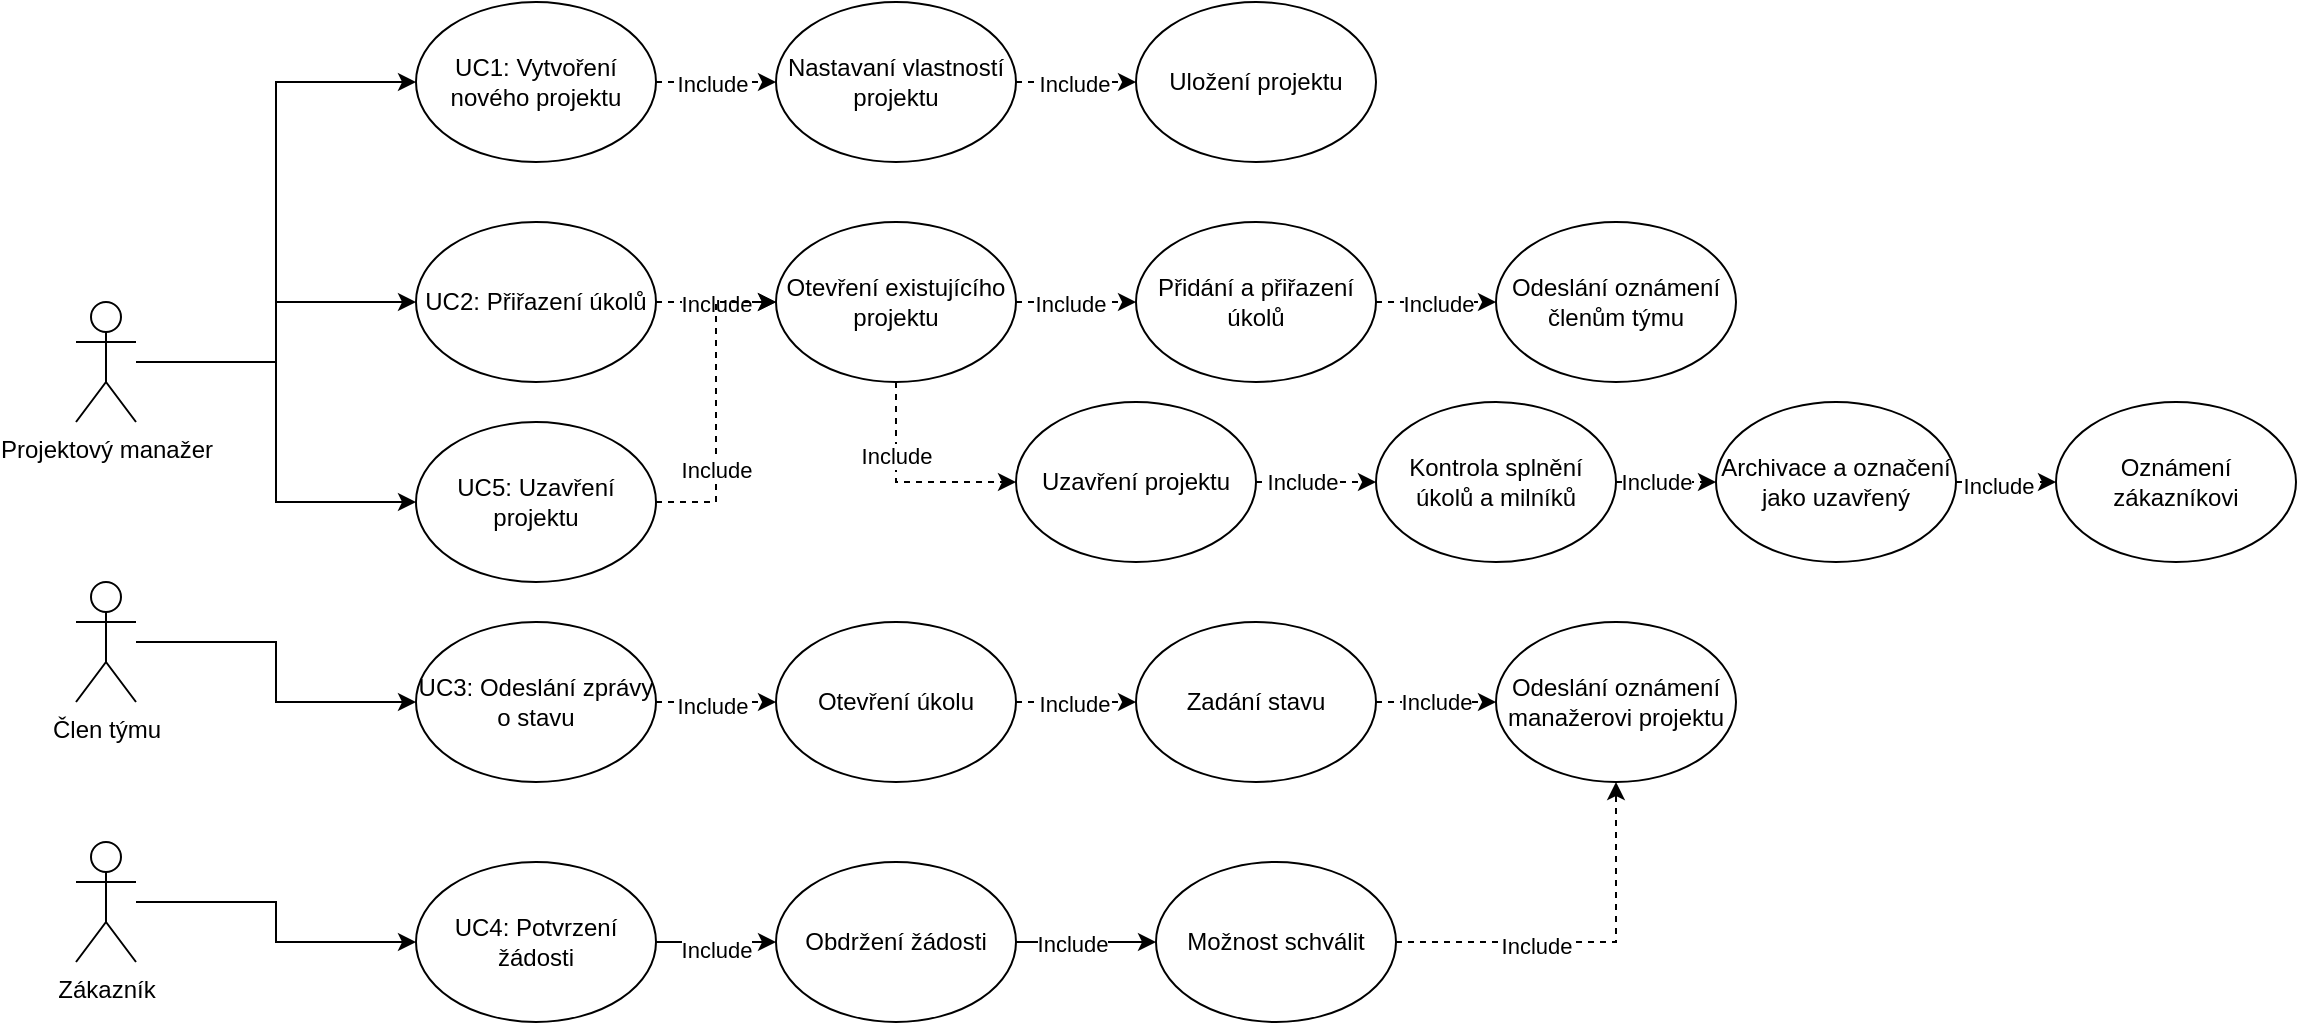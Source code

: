 <mxfile version="24.7.17">
  <diagram name="Page-1" id="RvF_TQpPZR5VwaJMXYvL">
    <mxGraphModel dx="1434" dy="835" grid="1" gridSize="10" guides="1" tooltips="1" connect="1" arrows="1" fold="1" page="1" pageScale="1" pageWidth="850" pageHeight="1100" math="0" shadow="0">
      <root>
        <mxCell id="0" />
        <mxCell id="1" parent="0" />
        <mxCell id="yMDdkKn0sFu2-vRZVdgD-11" style="edgeStyle=orthogonalEdgeStyle;rounded=0;orthogonalLoop=1;jettySize=auto;html=1;entryX=0;entryY=0.5;entryDx=0;entryDy=0;" edge="1" parent="1" source="yMDdkKn0sFu2-vRZVdgD-1" target="yMDdkKn0sFu2-vRZVdgD-4">
          <mxGeometry relative="1" as="geometry" />
        </mxCell>
        <mxCell id="yMDdkKn0sFu2-vRZVdgD-24" style="edgeStyle=orthogonalEdgeStyle;rounded=0;orthogonalLoop=1;jettySize=auto;html=1;entryX=0;entryY=0.5;entryDx=0;entryDy=0;" edge="1" parent="1" source="yMDdkKn0sFu2-vRZVdgD-1" target="yMDdkKn0sFu2-vRZVdgD-12">
          <mxGeometry relative="1" as="geometry" />
        </mxCell>
        <mxCell id="yMDdkKn0sFu2-vRZVdgD-47" style="edgeStyle=orthogonalEdgeStyle;rounded=0;orthogonalLoop=1;jettySize=auto;html=1;entryX=0;entryY=0.5;entryDx=0;entryDy=0;" edge="1" parent="1" source="yMDdkKn0sFu2-vRZVdgD-1" target="yMDdkKn0sFu2-vRZVdgD-46">
          <mxGeometry relative="1" as="geometry" />
        </mxCell>
        <mxCell id="yMDdkKn0sFu2-vRZVdgD-1" value="Projektový manažer" style="shape=umlActor;verticalLabelPosition=bottom;verticalAlign=top;html=1;outlineConnect=0;" vertex="1" parent="1">
          <mxGeometry x="160" y="150" width="30" height="60" as="geometry" />
        </mxCell>
        <mxCell id="yMDdkKn0sFu2-vRZVdgD-26" style="edgeStyle=orthogonalEdgeStyle;rounded=0;orthogonalLoop=1;jettySize=auto;html=1;entryX=0;entryY=0.5;entryDx=0;entryDy=0;" edge="1" parent="1" source="yMDdkKn0sFu2-vRZVdgD-2" target="yMDdkKn0sFu2-vRZVdgD-25">
          <mxGeometry relative="1" as="geometry" />
        </mxCell>
        <mxCell id="yMDdkKn0sFu2-vRZVdgD-2" value="Člen týmu" style="shape=umlActor;verticalLabelPosition=bottom;verticalAlign=top;html=1;outlineConnect=0;" vertex="1" parent="1">
          <mxGeometry x="160" y="290" width="30" height="60" as="geometry" />
        </mxCell>
        <mxCell id="yMDdkKn0sFu2-vRZVdgD-37" style="edgeStyle=orthogonalEdgeStyle;rounded=0;orthogonalLoop=1;jettySize=auto;html=1;" edge="1" parent="1" source="yMDdkKn0sFu2-vRZVdgD-3" target="yMDdkKn0sFu2-vRZVdgD-36">
          <mxGeometry relative="1" as="geometry" />
        </mxCell>
        <mxCell id="yMDdkKn0sFu2-vRZVdgD-3" value="Zákazník" style="shape=umlActor;verticalLabelPosition=bottom;verticalAlign=top;html=1;outlineConnect=0;" vertex="1" parent="1">
          <mxGeometry x="160" y="420" width="30" height="60" as="geometry" />
        </mxCell>
        <mxCell id="yMDdkKn0sFu2-vRZVdgD-7" style="edgeStyle=orthogonalEdgeStyle;rounded=0;orthogonalLoop=1;jettySize=auto;html=1;entryX=0;entryY=0.5;entryDx=0;entryDy=0;dashed=1;" edge="1" parent="1" source="yMDdkKn0sFu2-vRZVdgD-4" target="yMDdkKn0sFu2-vRZVdgD-5">
          <mxGeometry relative="1" as="geometry" />
        </mxCell>
        <mxCell id="yMDdkKn0sFu2-vRZVdgD-9" value="Include" style="edgeLabel;html=1;align=center;verticalAlign=middle;resizable=0;points=[];" vertex="1" connectable="0" parent="yMDdkKn0sFu2-vRZVdgD-7">
          <mxGeometry x="-0.067" y="-1" relative="1" as="geometry">
            <mxPoint as="offset" />
          </mxGeometry>
        </mxCell>
        <mxCell id="yMDdkKn0sFu2-vRZVdgD-4" value="UC1: Vytvoření nového projektu" style="ellipse;whiteSpace=wrap;html=1;" vertex="1" parent="1">
          <mxGeometry x="330" width="120" height="80" as="geometry" />
        </mxCell>
        <mxCell id="yMDdkKn0sFu2-vRZVdgD-8" style="edgeStyle=orthogonalEdgeStyle;rounded=0;orthogonalLoop=1;jettySize=auto;html=1;entryX=0;entryY=0.5;entryDx=0;entryDy=0;dashed=1;" edge="1" parent="1" source="yMDdkKn0sFu2-vRZVdgD-5" target="yMDdkKn0sFu2-vRZVdgD-6">
          <mxGeometry relative="1" as="geometry" />
        </mxCell>
        <mxCell id="yMDdkKn0sFu2-vRZVdgD-10" value="Include" style="edgeLabel;html=1;align=center;verticalAlign=middle;resizable=0;points=[];" vertex="1" connectable="0" parent="yMDdkKn0sFu2-vRZVdgD-8">
          <mxGeometry x="-0.033" y="-1" relative="1" as="geometry">
            <mxPoint as="offset" />
          </mxGeometry>
        </mxCell>
        <mxCell id="yMDdkKn0sFu2-vRZVdgD-5" value="Nastavaní vlastností projektu" style="ellipse;whiteSpace=wrap;html=1;" vertex="1" parent="1">
          <mxGeometry x="510" width="120" height="80" as="geometry" />
        </mxCell>
        <mxCell id="yMDdkKn0sFu2-vRZVdgD-6" value="Uložení projektu" style="ellipse;whiteSpace=wrap;html=1;" vertex="1" parent="1">
          <mxGeometry x="690" width="120" height="80" as="geometry" />
        </mxCell>
        <mxCell id="yMDdkKn0sFu2-vRZVdgD-17" style="edgeStyle=orthogonalEdgeStyle;rounded=0;orthogonalLoop=1;jettySize=auto;html=1;entryX=0;entryY=0.5;entryDx=0;entryDy=0;dashed=1;" edge="1" parent="1" source="yMDdkKn0sFu2-vRZVdgD-12" target="yMDdkKn0sFu2-vRZVdgD-14">
          <mxGeometry relative="1" as="geometry" />
        </mxCell>
        <mxCell id="yMDdkKn0sFu2-vRZVdgD-20" value="Include" style="edgeLabel;html=1;align=center;verticalAlign=middle;resizable=0;points=[];" vertex="1" connectable="0" parent="yMDdkKn0sFu2-vRZVdgD-17">
          <mxGeometry y="-1" relative="1" as="geometry">
            <mxPoint as="offset" />
          </mxGeometry>
        </mxCell>
        <mxCell id="yMDdkKn0sFu2-vRZVdgD-12" value="UC2: Přiřazení úkolů" style="ellipse;whiteSpace=wrap;html=1;" vertex="1" parent="1">
          <mxGeometry x="330" y="110" width="120" height="80" as="geometry" />
        </mxCell>
        <mxCell id="yMDdkKn0sFu2-vRZVdgD-18" style="edgeStyle=orthogonalEdgeStyle;rounded=0;orthogonalLoop=1;jettySize=auto;html=1;entryX=0;entryY=0.5;entryDx=0;entryDy=0;dashed=1;" edge="1" parent="1" source="yMDdkKn0sFu2-vRZVdgD-14" target="yMDdkKn0sFu2-vRZVdgD-15">
          <mxGeometry relative="1" as="geometry" />
        </mxCell>
        <mxCell id="yMDdkKn0sFu2-vRZVdgD-21" value="Include" style="edgeLabel;html=1;align=center;verticalAlign=middle;resizable=0;points=[];" vertex="1" connectable="0" parent="yMDdkKn0sFu2-vRZVdgD-18">
          <mxGeometry x="-0.12" y="-1" relative="1" as="geometry">
            <mxPoint as="offset" />
          </mxGeometry>
        </mxCell>
        <mxCell id="yMDdkKn0sFu2-vRZVdgD-53" style="edgeStyle=orthogonalEdgeStyle;rounded=0;orthogonalLoop=1;jettySize=auto;html=1;entryX=0;entryY=0.5;entryDx=0;entryDy=0;dashed=1;" edge="1" parent="1" source="yMDdkKn0sFu2-vRZVdgD-14" target="yMDdkKn0sFu2-vRZVdgD-52">
          <mxGeometry relative="1" as="geometry" />
        </mxCell>
        <mxCell id="yMDdkKn0sFu2-vRZVdgD-60" value="Include" style="edgeLabel;html=1;align=center;verticalAlign=middle;resizable=0;points=[];" vertex="1" connectable="0" parent="yMDdkKn0sFu2-vRZVdgD-53">
          <mxGeometry x="-0.333" relative="1" as="geometry">
            <mxPoint as="offset" />
          </mxGeometry>
        </mxCell>
        <mxCell id="yMDdkKn0sFu2-vRZVdgD-14" value="Otevření existujícího projektu" style="ellipse;whiteSpace=wrap;html=1;" vertex="1" parent="1">
          <mxGeometry x="510" y="110" width="120" height="80" as="geometry" />
        </mxCell>
        <mxCell id="yMDdkKn0sFu2-vRZVdgD-19" style="edgeStyle=orthogonalEdgeStyle;rounded=0;orthogonalLoop=1;jettySize=auto;html=1;entryX=0;entryY=0.5;entryDx=0;entryDy=0;dashed=1;" edge="1" parent="1" source="yMDdkKn0sFu2-vRZVdgD-15" target="yMDdkKn0sFu2-vRZVdgD-16">
          <mxGeometry relative="1" as="geometry" />
        </mxCell>
        <mxCell id="yMDdkKn0sFu2-vRZVdgD-23" value="Include" style="edgeLabel;html=1;align=center;verticalAlign=middle;resizable=0;points=[];" vertex="1" connectable="0" parent="yMDdkKn0sFu2-vRZVdgD-19">
          <mxGeometry x="0.033" y="-1" relative="1" as="geometry">
            <mxPoint as="offset" />
          </mxGeometry>
        </mxCell>
        <mxCell id="yMDdkKn0sFu2-vRZVdgD-15" value="Přidání a přiřazení úkolů" style="ellipse;whiteSpace=wrap;html=1;" vertex="1" parent="1">
          <mxGeometry x="690" y="110" width="120" height="80" as="geometry" />
        </mxCell>
        <mxCell id="yMDdkKn0sFu2-vRZVdgD-16" value="Odeslání oznámení členům týmu" style="ellipse;whiteSpace=wrap;html=1;" vertex="1" parent="1">
          <mxGeometry x="870" y="110" width="120" height="80" as="geometry" />
        </mxCell>
        <mxCell id="yMDdkKn0sFu2-vRZVdgD-28" style="edgeStyle=orthogonalEdgeStyle;rounded=0;orthogonalLoop=1;jettySize=auto;html=1;dashed=1;" edge="1" parent="1" source="yMDdkKn0sFu2-vRZVdgD-25" target="yMDdkKn0sFu2-vRZVdgD-27">
          <mxGeometry relative="1" as="geometry" />
        </mxCell>
        <mxCell id="yMDdkKn0sFu2-vRZVdgD-29" value="Include" style="edgeLabel;html=1;align=center;verticalAlign=middle;resizable=0;points=[];" vertex="1" connectable="0" parent="yMDdkKn0sFu2-vRZVdgD-28">
          <mxGeometry x="-0.067" y="-2" relative="1" as="geometry">
            <mxPoint as="offset" />
          </mxGeometry>
        </mxCell>
        <mxCell id="yMDdkKn0sFu2-vRZVdgD-25" value="UC3: Odeslání zprávy o stavu" style="ellipse;whiteSpace=wrap;html=1;" vertex="1" parent="1">
          <mxGeometry x="330" y="310" width="120" height="80" as="geometry" />
        </mxCell>
        <mxCell id="yMDdkKn0sFu2-vRZVdgD-32" style="edgeStyle=orthogonalEdgeStyle;rounded=0;orthogonalLoop=1;jettySize=auto;html=1;entryX=0;entryY=0.5;entryDx=0;entryDy=0;dashed=1;" edge="1" parent="1" source="yMDdkKn0sFu2-vRZVdgD-27" target="yMDdkKn0sFu2-vRZVdgD-30">
          <mxGeometry relative="1" as="geometry" />
        </mxCell>
        <mxCell id="yMDdkKn0sFu2-vRZVdgD-33" value="Include" style="edgeLabel;html=1;align=center;verticalAlign=middle;resizable=0;points=[];" vertex="1" connectable="0" parent="yMDdkKn0sFu2-vRZVdgD-32">
          <mxGeometry x="-0.033" y="-1" relative="1" as="geometry">
            <mxPoint as="offset" />
          </mxGeometry>
        </mxCell>
        <mxCell id="yMDdkKn0sFu2-vRZVdgD-27" value="Otevření úkolu" style="ellipse;whiteSpace=wrap;html=1;" vertex="1" parent="1">
          <mxGeometry x="510" y="310" width="120" height="80" as="geometry" />
        </mxCell>
        <mxCell id="yMDdkKn0sFu2-vRZVdgD-34" style="edgeStyle=orthogonalEdgeStyle;rounded=0;orthogonalLoop=1;jettySize=auto;html=1;entryX=0;entryY=0.5;entryDx=0;entryDy=0;dashed=1;" edge="1" parent="1" source="yMDdkKn0sFu2-vRZVdgD-30" target="yMDdkKn0sFu2-vRZVdgD-31">
          <mxGeometry relative="1" as="geometry" />
        </mxCell>
        <mxCell id="yMDdkKn0sFu2-vRZVdgD-35" value="Include" style="edgeLabel;html=1;align=center;verticalAlign=middle;resizable=0;points=[];" vertex="1" connectable="0" parent="yMDdkKn0sFu2-vRZVdgD-34">
          <mxGeometry x="-0.133" relative="1" as="geometry">
            <mxPoint x="4" as="offset" />
          </mxGeometry>
        </mxCell>
        <mxCell id="yMDdkKn0sFu2-vRZVdgD-30" value="Zadání stavu" style="ellipse;whiteSpace=wrap;html=1;" vertex="1" parent="1">
          <mxGeometry x="690" y="310" width="120" height="80" as="geometry" />
        </mxCell>
        <mxCell id="yMDdkKn0sFu2-vRZVdgD-31" value="Odeslání oznámení manažerovi projektu" style="ellipse;whiteSpace=wrap;html=1;" vertex="1" parent="1">
          <mxGeometry x="870" y="310" width="120" height="80" as="geometry" />
        </mxCell>
        <mxCell id="yMDdkKn0sFu2-vRZVdgD-39" style="edgeStyle=orthogonalEdgeStyle;rounded=0;orthogonalLoop=1;jettySize=auto;html=1;entryX=0;entryY=0.5;entryDx=0;entryDy=0;" edge="1" parent="1" source="yMDdkKn0sFu2-vRZVdgD-36" target="yMDdkKn0sFu2-vRZVdgD-38">
          <mxGeometry relative="1" as="geometry" />
        </mxCell>
        <mxCell id="yMDdkKn0sFu2-vRZVdgD-40" value="Include" style="edgeLabel;html=1;align=center;verticalAlign=middle;resizable=0;points=[];" vertex="1" connectable="0" parent="yMDdkKn0sFu2-vRZVdgD-39">
          <mxGeometry y="-4" relative="1" as="geometry">
            <mxPoint as="offset" />
          </mxGeometry>
        </mxCell>
        <mxCell id="yMDdkKn0sFu2-vRZVdgD-36" value="UC4: Potvrzení žádosti" style="ellipse;whiteSpace=wrap;html=1;" vertex="1" parent="1">
          <mxGeometry x="330" y="430" width="120" height="80" as="geometry" />
        </mxCell>
        <mxCell id="yMDdkKn0sFu2-vRZVdgD-41" style="edgeStyle=orthogonalEdgeStyle;rounded=0;orthogonalLoop=1;jettySize=auto;html=1;entryX=0;entryY=0.5;entryDx=0;entryDy=0;" edge="1" parent="1" source="yMDdkKn0sFu2-vRZVdgD-38" target="yMDdkKn0sFu2-vRZVdgD-42">
          <mxGeometry relative="1" as="geometry">
            <mxPoint x="570" y="560" as="targetPoint" />
          </mxGeometry>
        </mxCell>
        <mxCell id="yMDdkKn0sFu2-vRZVdgD-43" value="Include" style="edgeLabel;html=1;align=center;verticalAlign=middle;resizable=0;points=[];" vertex="1" connectable="0" parent="yMDdkKn0sFu2-vRZVdgD-41">
          <mxGeometry x="-0.207" y="-1" relative="1" as="geometry">
            <mxPoint as="offset" />
          </mxGeometry>
        </mxCell>
        <mxCell id="yMDdkKn0sFu2-vRZVdgD-38" value="Obdržení žádosti" style="ellipse;whiteSpace=wrap;html=1;" vertex="1" parent="1">
          <mxGeometry x="510" y="430" width="120" height="80" as="geometry" />
        </mxCell>
        <mxCell id="yMDdkKn0sFu2-vRZVdgD-44" style="edgeStyle=orthogonalEdgeStyle;rounded=0;orthogonalLoop=1;jettySize=auto;html=1;entryX=0.5;entryY=1;entryDx=0;entryDy=0;dashed=1;" edge="1" parent="1" source="yMDdkKn0sFu2-vRZVdgD-42" target="yMDdkKn0sFu2-vRZVdgD-31">
          <mxGeometry relative="1" as="geometry" />
        </mxCell>
        <mxCell id="yMDdkKn0sFu2-vRZVdgD-45" value="Include" style="edgeLabel;html=1;align=center;verticalAlign=middle;resizable=0;points=[];" vertex="1" connectable="0" parent="yMDdkKn0sFu2-vRZVdgD-44">
          <mxGeometry x="-0.263" y="-2" relative="1" as="geometry">
            <mxPoint as="offset" />
          </mxGeometry>
        </mxCell>
        <mxCell id="yMDdkKn0sFu2-vRZVdgD-42" value="Možnost schválit" style="ellipse;whiteSpace=wrap;html=1;" vertex="1" parent="1">
          <mxGeometry x="700" y="430" width="120" height="80" as="geometry" />
        </mxCell>
        <mxCell id="yMDdkKn0sFu2-vRZVdgD-49" style="edgeStyle=orthogonalEdgeStyle;rounded=0;orthogonalLoop=1;jettySize=auto;html=1;entryX=0;entryY=0.5;entryDx=0;entryDy=0;dashed=1;" edge="1" parent="1" source="yMDdkKn0sFu2-vRZVdgD-46" target="yMDdkKn0sFu2-vRZVdgD-14">
          <mxGeometry relative="1" as="geometry" />
        </mxCell>
        <mxCell id="yMDdkKn0sFu2-vRZVdgD-50" value="Include" style="edgeLabel;html=1;align=center;verticalAlign=middle;resizable=0;points=[];" vertex="1" connectable="0" parent="yMDdkKn0sFu2-vRZVdgD-49">
          <mxGeometry x="-0.418" relative="1" as="geometry">
            <mxPoint as="offset" />
          </mxGeometry>
        </mxCell>
        <mxCell id="yMDdkKn0sFu2-vRZVdgD-46" value="UC5: Uzavření projektu" style="ellipse;whiteSpace=wrap;html=1;" vertex="1" parent="1">
          <mxGeometry x="330" y="210" width="120" height="80" as="geometry" />
        </mxCell>
        <mxCell id="yMDdkKn0sFu2-vRZVdgD-57" style="edgeStyle=orthogonalEdgeStyle;rounded=0;orthogonalLoop=1;jettySize=auto;html=1;entryX=0;entryY=0.5;entryDx=0;entryDy=0;dashed=1;" edge="1" parent="1" source="yMDdkKn0sFu2-vRZVdgD-52" target="yMDdkKn0sFu2-vRZVdgD-54">
          <mxGeometry relative="1" as="geometry" />
        </mxCell>
        <mxCell id="yMDdkKn0sFu2-vRZVdgD-61" value="Include" style="edgeLabel;html=1;align=center;verticalAlign=middle;resizable=0;points=[];" vertex="1" connectable="0" parent="yMDdkKn0sFu2-vRZVdgD-57">
          <mxGeometry x="-0.233" y="3" relative="1" as="geometry">
            <mxPoint y="3" as="offset" />
          </mxGeometry>
        </mxCell>
        <mxCell id="yMDdkKn0sFu2-vRZVdgD-52" value="Uzavření projektu" style="ellipse;whiteSpace=wrap;html=1;" vertex="1" parent="1">
          <mxGeometry x="630" y="200" width="120" height="80" as="geometry" />
        </mxCell>
        <mxCell id="yMDdkKn0sFu2-vRZVdgD-58" style="edgeStyle=orthogonalEdgeStyle;rounded=0;orthogonalLoop=1;jettySize=auto;html=1;entryX=0;entryY=0.5;entryDx=0;entryDy=0;dashed=1;" edge="1" parent="1" source="yMDdkKn0sFu2-vRZVdgD-54" target="yMDdkKn0sFu2-vRZVdgD-55">
          <mxGeometry relative="1" as="geometry" />
        </mxCell>
        <mxCell id="yMDdkKn0sFu2-vRZVdgD-62" value="Include" style="edgeLabel;html=1;align=center;verticalAlign=middle;resizable=0;points=[];" vertex="1" connectable="0" parent="yMDdkKn0sFu2-vRZVdgD-58">
          <mxGeometry x="-0.2" relative="1" as="geometry">
            <mxPoint as="offset" />
          </mxGeometry>
        </mxCell>
        <mxCell id="yMDdkKn0sFu2-vRZVdgD-54" value="Kontrola splnění úkolů a milníků" style="ellipse;whiteSpace=wrap;html=1;" vertex="1" parent="1">
          <mxGeometry x="810" y="200" width="120" height="80" as="geometry" />
        </mxCell>
        <mxCell id="yMDdkKn0sFu2-vRZVdgD-59" style="edgeStyle=orthogonalEdgeStyle;rounded=0;orthogonalLoop=1;jettySize=auto;html=1;entryX=0;entryY=0.5;entryDx=0;entryDy=0;dashed=1;" edge="1" parent="1" source="yMDdkKn0sFu2-vRZVdgD-55" target="yMDdkKn0sFu2-vRZVdgD-56">
          <mxGeometry relative="1" as="geometry" />
        </mxCell>
        <mxCell id="yMDdkKn0sFu2-vRZVdgD-63" value="Include" style="edgeLabel;html=1;align=center;verticalAlign=middle;resizable=0;points=[];" vertex="1" connectable="0" parent="yMDdkKn0sFu2-vRZVdgD-59">
          <mxGeometry x="-0.16" y="-2" relative="1" as="geometry">
            <mxPoint as="offset" />
          </mxGeometry>
        </mxCell>
        <mxCell id="yMDdkKn0sFu2-vRZVdgD-55" value="Archivace a označení jako uzavřený" style="ellipse;whiteSpace=wrap;html=1;" vertex="1" parent="1">
          <mxGeometry x="980" y="200" width="120" height="80" as="geometry" />
        </mxCell>
        <mxCell id="yMDdkKn0sFu2-vRZVdgD-56" value="Oznámení zákazníkovi" style="ellipse;whiteSpace=wrap;html=1;" vertex="1" parent="1">
          <mxGeometry x="1150" y="200" width="120" height="80" as="geometry" />
        </mxCell>
      </root>
    </mxGraphModel>
  </diagram>
</mxfile>
